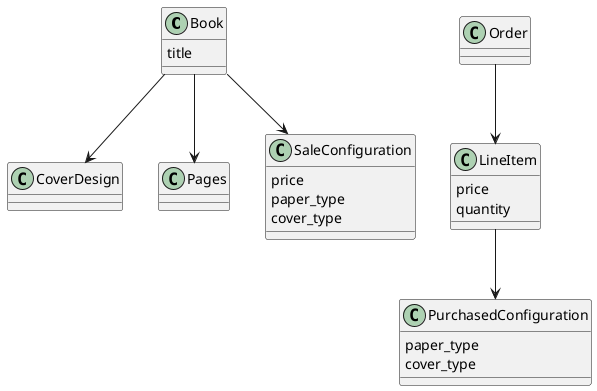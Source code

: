 @startuml
skinparam shadowing false

class Book {
  title
}

class CoverDesign
class Pages

Book --> CoverDesign
Book --> Pages
Book --> SaleConfiguration

class SaleConfiguration {
  price
  paper_type
  cover_type
}

class Order
class LineItem {
  price
  quantity
}


class PurchasedConfiguration {
  paper_type
  cover_type
}

Order --> LineItem
LineItem --> PurchasedConfiguration

@enduml
